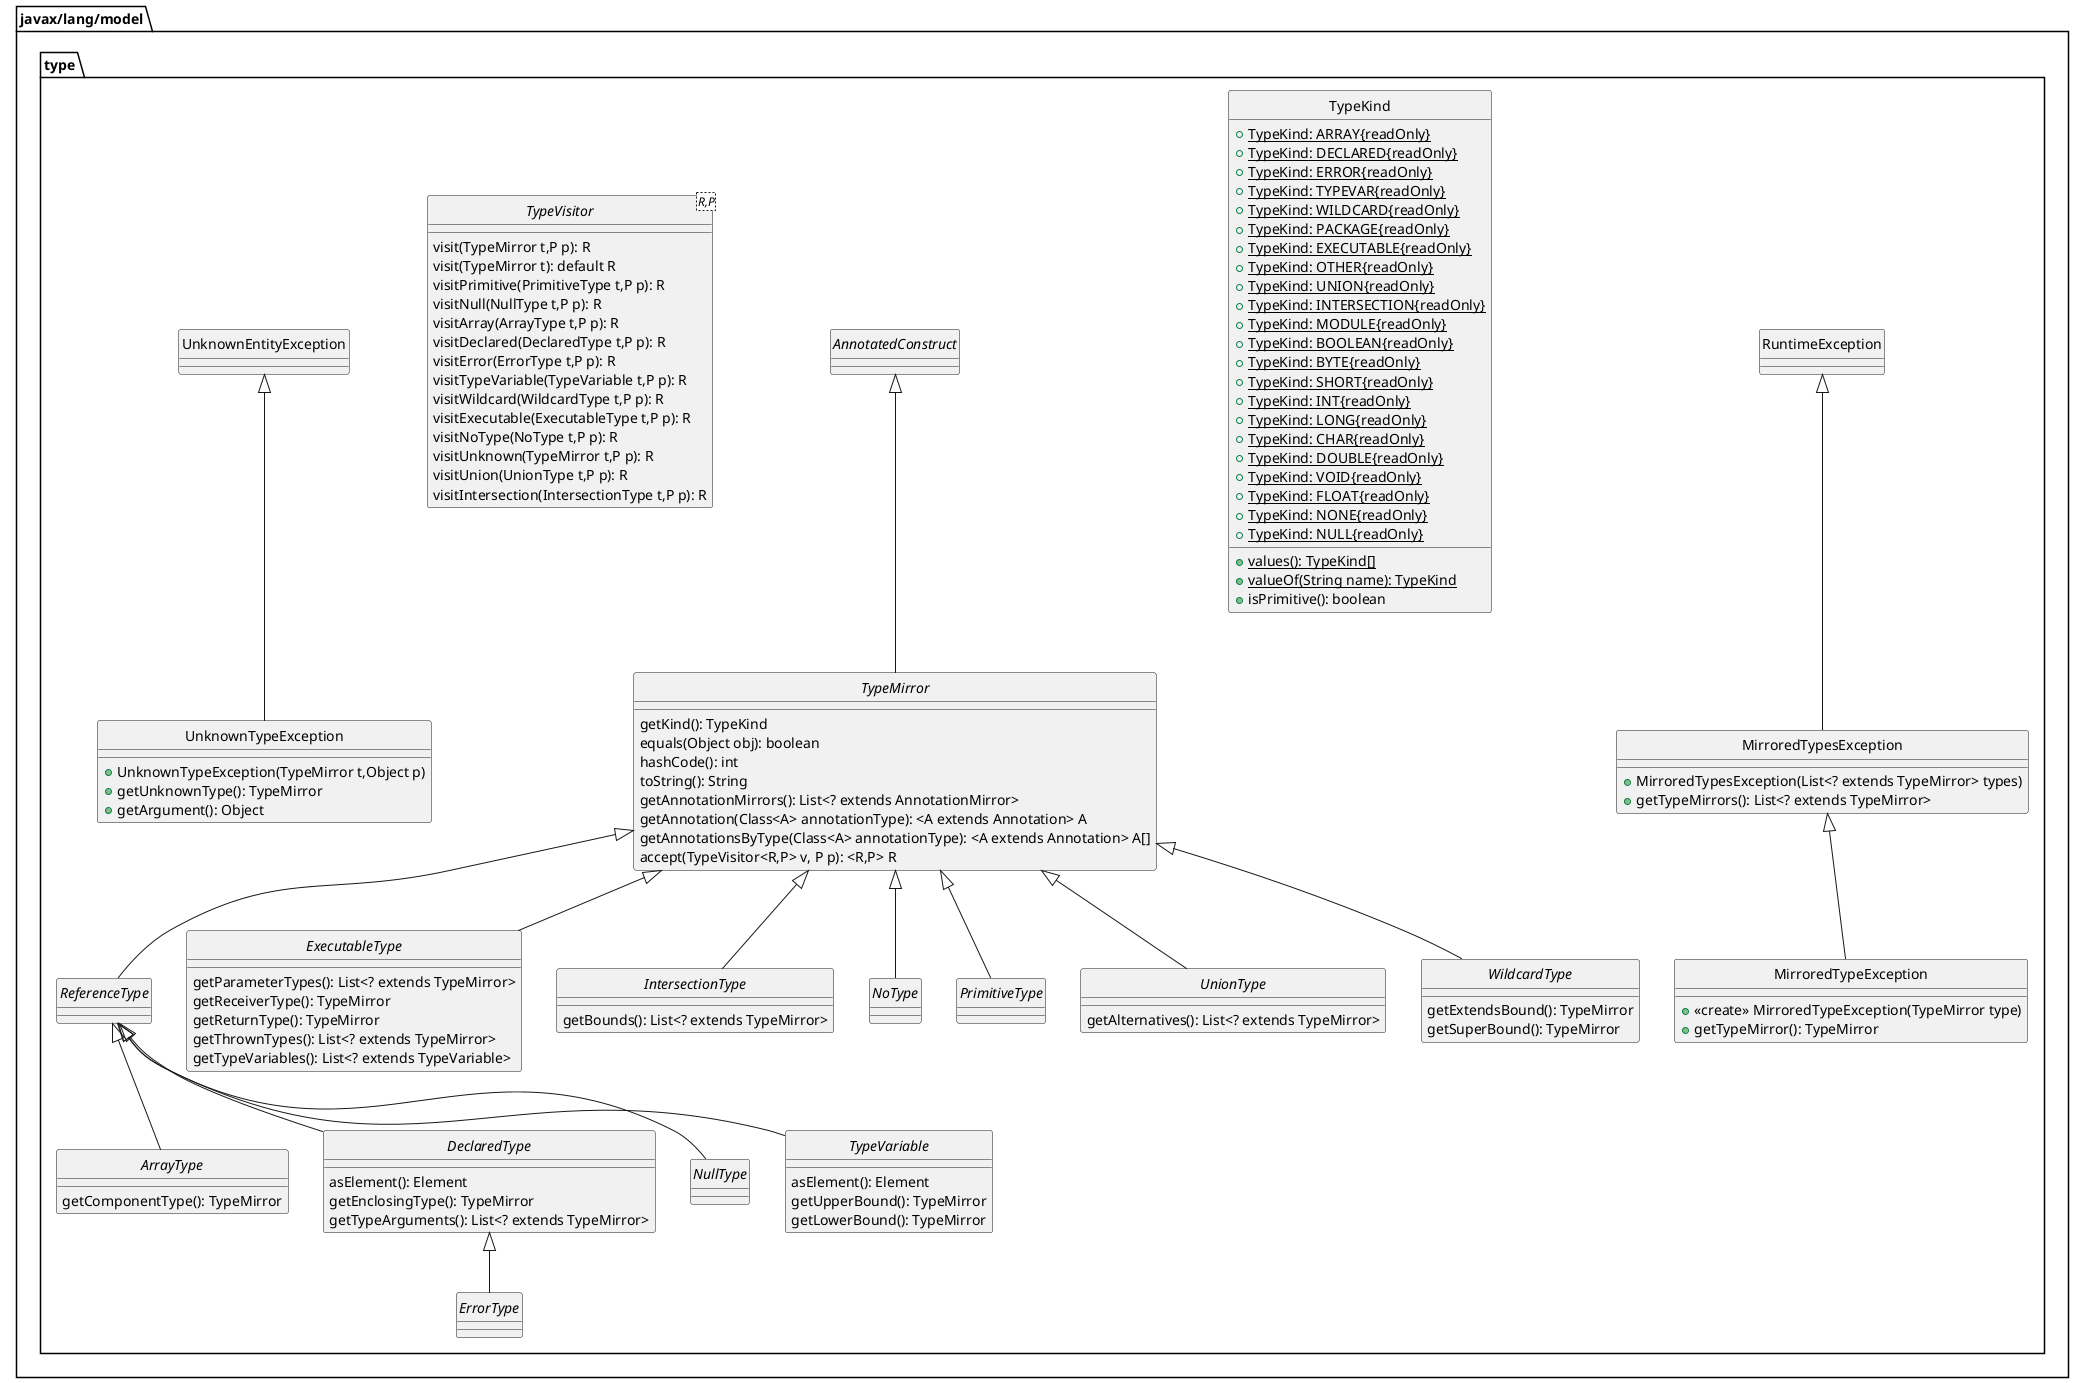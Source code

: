 @startuml
'https://plantuml.com/sequence-diagram
skinparam style Strictuml


package javax/lang/model.type
{
    interface ArrayType extends ReferenceType
    {
        getComponentType(): TypeMirror
    }

    interface DeclaredType extends ReferenceType
    {
        asElement(): Element
        getEnclosingType(): TypeMirror
        getTypeArguments(): List<? extends TypeMirror>
    }

    interface ErrorType extends DeclaredType
    {

    }

    interface ExecutableType extends TypeMirror
    {
        getParameterTypes(): List<? extends TypeMirror>
        getReceiverType(): TypeMirror
        getReturnType(): TypeMirror
        getThrownTypes(): List<? extends TypeMirror>
        getTypeVariables(): List<? extends TypeVariable>
    }

    interface IntersectionType extends TypeMirror
    {
        getBounds(): List<? extends TypeMirror>
    }

    class MirroredTypeException extends MirroredTypesException
    {
        + <<create>> MirroredTypeException(TypeMirror type)
        + getTypeMirror(): TypeMirror
    }

    class MirroredTypesException extends RuntimeException
    {
        + MirroredTypesException(List<? extends TypeMirror> types)
        + getTypeMirrors(): List<? extends TypeMirror>
    }

    interface NoType extends TypeMirror
    {

    }

    interface NullType extends ReferenceType
    {

    }

    interface PrimitiveType extends TypeMirror
    {

    }

    interface ReferenceType extends TypeMirror
    {

    }

    enum TypeKind
    {
        {static}+TypeKind: ARRAY{readOnly}
        {static}+TypeKind: DECLARED{readOnly}
        {static}+TypeKind: ERROR{readOnly}
        {static}+TypeKind: TYPEVAR{readOnly}
        {static}+TypeKind: WILDCARD{readOnly}
        {static}+TypeKind: PACKAGE{readOnly}
        {static}+TypeKind: EXECUTABLE{readOnly}
        {static}+TypeKind: OTHER{readOnly}
        {static}+TypeKind: UNION{readOnly}
        {static}+TypeKind: INTERSECTION{readOnly}
        {static}+TypeKind: MODULE{readOnly}
        {static}+TypeKind: BOOLEAN{readOnly}
        {static}+TypeKind: BYTE{readOnly}
        {static}+TypeKind: SHORT{readOnly}
        {static}+TypeKind: INT{readOnly}
        {static}+TypeKind: LONG{readOnly}
        {static}+TypeKind: CHAR{readOnly}
        {static}+TypeKind: DOUBLE{readOnly}
        {static}+TypeKind: VOID{readOnly}
        {static}+TypeKind: FLOAT{readOnly}
        {static}+TypeKind: NONE{readOnly}
        {static}+TypeKind: NULL{readOnly}
        {static}+values(): TypeKind[]
        {static}+valueOf(String name): TypeKind
        +isPrimitive(): boolean
    }

    interface TypeMirror extends AnnotatedConstruct
    {
        getKind(): TypeKind
        equals(Object obj): boolean
        hashCode(): int
        toString(): String
        getAnnotationMirrors(): List<? extends AnnotationMirror>
        getAnnotation(Class<A> annotationType): <A extends Annotation> A
        getAnnotationsByType(Class<A> annotationType): <A extends Annotation> A[]
        accept(TypeVisitor<R,P> v, P p): <R,P> R
    }

    interface TypeVariable extends ReferenceType
    {
        asElement(): Element
        getUpperBound(): TypeMirror
        getLowerBound(): TypeMirror
    }

    interface TypeVisitor<R,P>
    {
        visit(TypeMirror t,P p): R
        visit(TypeMirror t): default R
        visitPrimitive(PrimitiveType t,P p): R
        visitNull(NullType t,P p): R
        visitArray(ArrayType t,P p): R
        visitDeclared(DeclaredType t,P p): R
        visitError(ErrorType t,P p): R
        visitTypeVariable(TypeVariable t,P p): R
        visitWildcard(WildcardType t,P p): R
        visitExecutable(ExecutableType t,P p): R
        visitNoType(NoType t,P p): R
        visitUnknown(TypeMirror t,P p): R
        visitUnion(UnionType t,P p): R
        visitIntersection(IntersectionType t,P p): R
    }

    interface UnionType extends TypeMirror
    {
        getAlternatives(): List<? extends TypeMirror>
    }

    class UnknownTypeException extends UnknownEntityException
    {
        +UnknownTypeException(TypeMirror t,Object p)
        +getUnknownType(): TypeMirror
        +getArgument(): Object
    }

    interface WildcardType extends TypeMirror
    {
        getExtendsBound(): TypeMirror
        getSuperBound(): TypeMirror
    }
}



@enduml